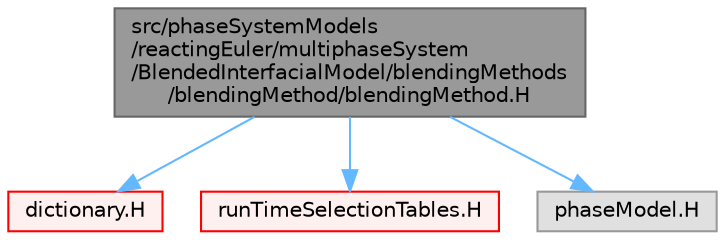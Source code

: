 digraph "src/phaseSystemModels/reactingEuler/multiphaseSystem/BlendedInterfacialModel/blendingMethods/blendingMethod/blendingMethod.H"
{
 // LATEX_PDF_SIZE
  bgcolor="transparent";
  edge [fontname=Helvetica,fontsize=10,labelfontname=Helvetica,labelfontsize=10];
  node [fontname=Helvetica,fontsize=10,shape=box,height=0.2,width=0.4];
  Node1 [id="Node000001",label="src/phaseSystemModels\l/reactingEuler/multiphaseSystem\l/BlendedInterfacialModel/blendingMethods\l/blendingMethod/blendingMethod.H",height=0.2,width=0.4,color="gray40", fillcolor="grey60", style="filled", fontcolor="black",tooltip=" "];
  Node1 -> Node2 [id="edge1_Node000001_Node000002",color="steelblue1",style="solid",tooltip=" "];
  Node2 [id="Node000002",label="dictionary.H",height=0.2,width=0.4,color="red", fillcolor="#FFF0F0", style="filled",URL="$dictionary_8H.html",tooltip=" "];
  Node1 -> Node91 [id="edge2_Node000001_Node000091",color="steelblue1",style="solid",tooltip=" "];
  Node91 [id="Node000091",label="runTimeSelectionTables.H",height=0.2,width=0.4,color="red", fillcolor="#FFF0F0", style="filled",URL="$runTimeSelectionTables_8H.html",tooltip="Macros to ease declaration of run-time selection tables."];
  Node1 -> Node133 [id="edge3_Node000001_Node000133",color="steelblue1",style="solid",tooltip=" "];
  Node133 [id="Node000133",label="phaseModel.H",height=0.2,width=0.4,color="grey60", fillcolor="#E0E0E0", style="filled",tooltip=" "];
}
